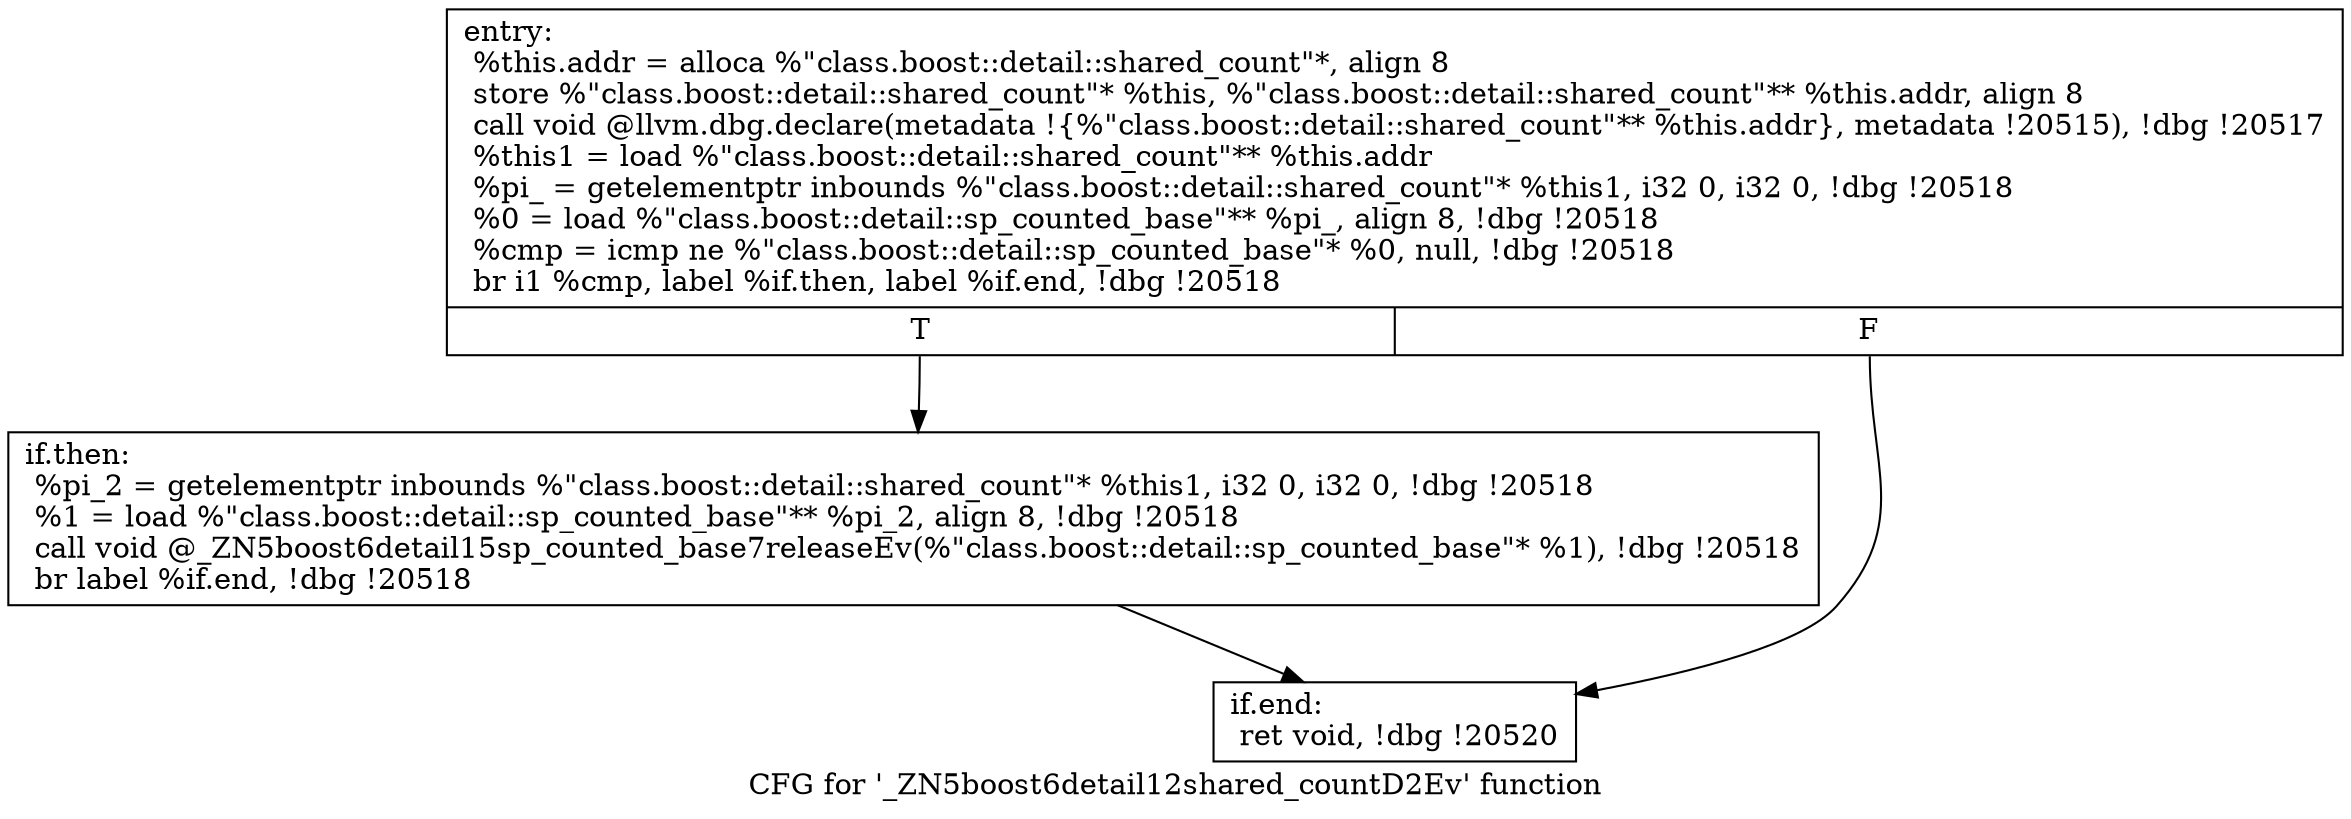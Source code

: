 digraph "CFG for '_ZN5boost6detail12shared_countD2Ev' function" {
	label="CFG for '_ZN5boost6detail12shared_countD2Ev' function";

	Node0x7fd441771f40 [shape=record,label="{entry:\l  %this.addr = alloca %\"class.boost::detail::shared_count\"*, align 8\l  store %\"class.boost::detail::shared_count\"* %this, %\"class.boost::detail::shared_count\"** %this.addr, align 8\l  call void @llvm.dbg.declare(metadata !\{%\"class.boost::detail::shared_count\"** %this.addr\}, metadata !20515), !dbg !20517\l  %this1 = load %\"class.boost::detail::shared_count\"** %this.addr\l  %pi_ = getelementptr inbounds %\"class.boost::detail::shared_count\"* %this1, i32 0, i32 0, !dbg !20518\l  %0 = load %\"class.boost::detail::sp_counted_base\"** %pi_, align 8, !dbg !20518\l  %cmp = icmp ne %\"class.boost::detail::sp_counted_base\"* %0, null, !dbg !20518\l  br i1 %cmp, label %if.then, label %if.end, !dbg !20518\l|{<s0>T|<s1>F}}"];
	Node0x7fd441771f40:s0 -> Node0x7fd441771f90;
	Node0x7fd441771f40:s1 -> Node0x7fd441771fe0;
	Node0x7fd441771f90 [shape=record,label="{if.then:                                          \l  %pi_2 = getelementptr inbounds %\"class.boost::detail::shared_count\"* %this1, i32 0, i32 0, !dbg !20518\l  %1 = load %\"class.boost::detail::sp_counted_base\"** %pi_2, align 8, !dbg !20518\l  call void @_ZN5boost6detail15sp_counted_base7releaseEv(%\"class.boost::detail::sp_counted_base\"* %1), !dbg !20518\l  br label %if.end, !dbg !20518\l}"];
	Node0x7fd441771f90 -> Node0x7fd441771fe0;
	Node0x7fd441771fe0 [shape=record,label="{if.end:                                           \l  ret void, !dbg !20520\l}"];
}
